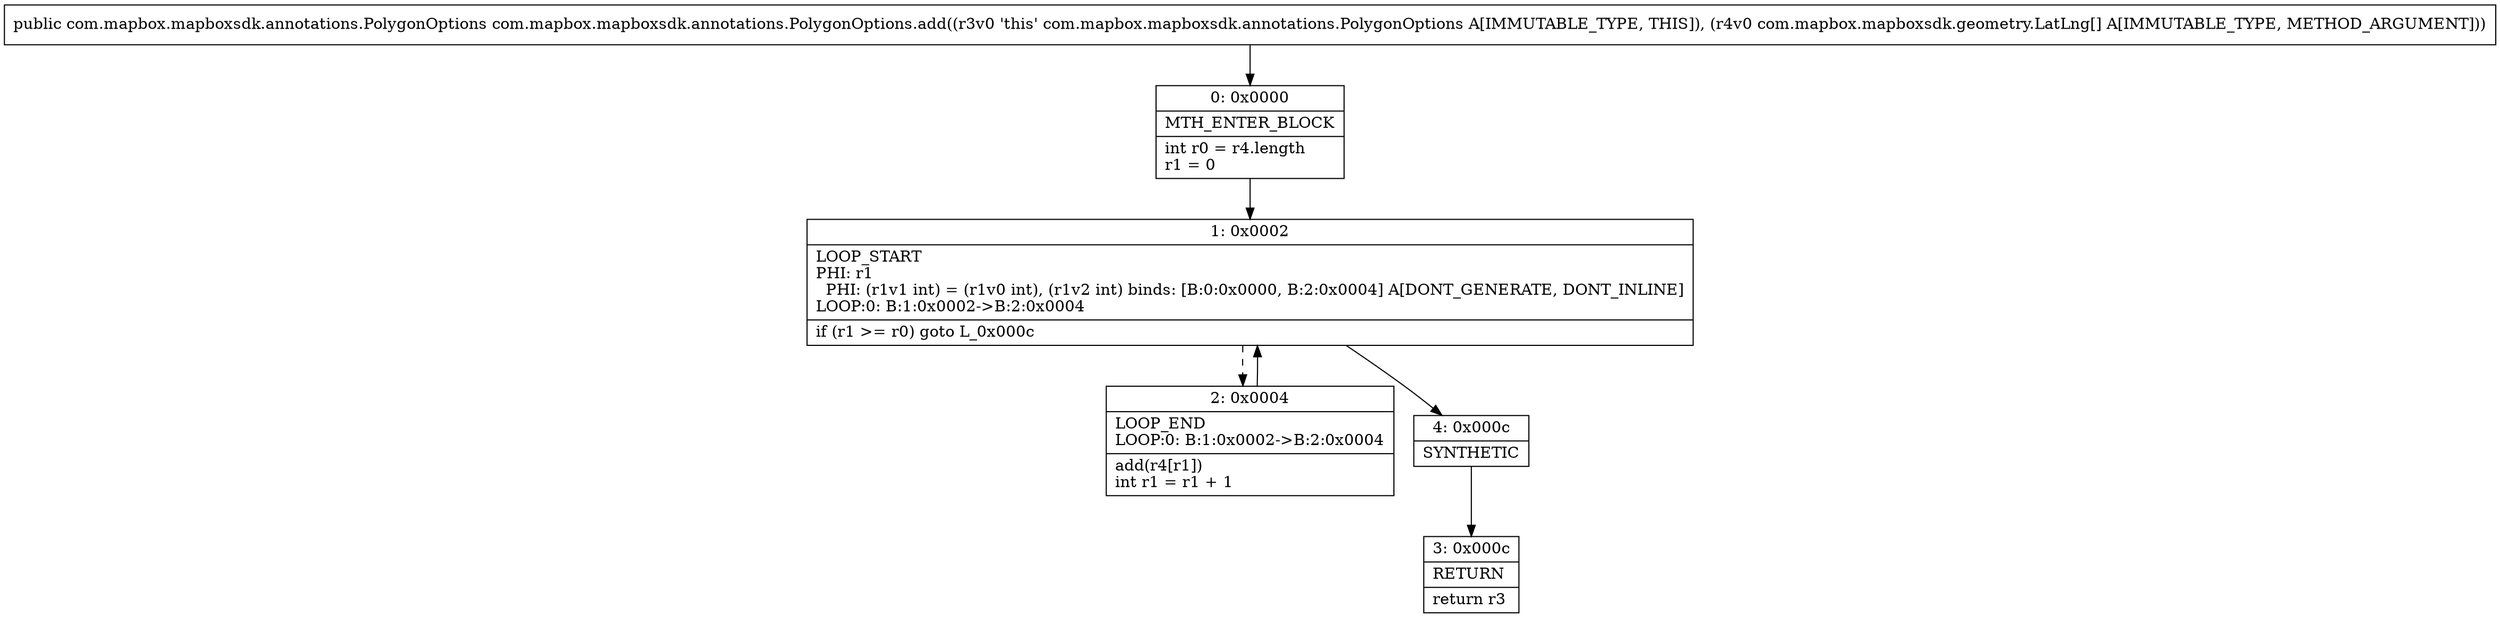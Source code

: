 digraph "CFG forcom.mapbox.mapboxsdk.annotations.PolygonOptions.add([Lcom\/mapbox\/mapboxsdk\/geometry\/LatLng;)Lcom\/mapbox\/mapboxsdk\/annotations\/PolygonOptions;" {
Node_0 [shape=record,label="{0\:\ 0x0000|MTH_ENTER_BLOCK\l|int r0 = r4.length\lr1 = 0\l}"];
Node_1 [shape=record,label="{1\:\ 0x0002|LOOP_START\lPHI: r1 \l  PHI: (r1v1 int) = (r1v0 int), (r1v2 int) binds: [B:0:0x0000, B:2:0x0004] A[DONT_GENERATE, DONT_INLINE]\lLOOP:0: B:1:0x0002\-\>B:2:0x0004\l|if (r1 \>= r0) goto L_0x000c\l}"];
Node_2 [shape=record,label="{2\:\ 0x0004|LOOP_END\lLOOP:0: B:1:0x0002\-\>B:2:0x0004\l|add(r4[r1])\lint r1 = r1 + 1\l}"];
Node_3 [shape=record,label="{3\:\ 0x000c|RETURN\l|return r3\l}"];
Node_4 [shape=record,label="{4\:\ 0x000c|SYNTHETIC\l}"];
MethodNode[shape=record,label="{public com.mapbox.mapboxsdk.annotations.PolygonOptions com.mapbox.mapboxsdk.annotations.PolygonOptions.add((r3v0 'this' com.mapbox.mapboxsdk.annotations.PolygonOptions A[IMMUTABLE_TYPE, THIS]), (r4v0 com.mapbox.mapboxsdk.geometry.LatLng[] A[IMMUTABLE_TYPE, METHOD_ARGUMENT])) }"];
MethodNode -> Node_0;
Node_0 -> Node_1;
Node_1 -> Node_2[style=dashed];
Node_1 -> Node_4;
Node_2 -> Node_1;
Node_4 -> Node_3;
}

